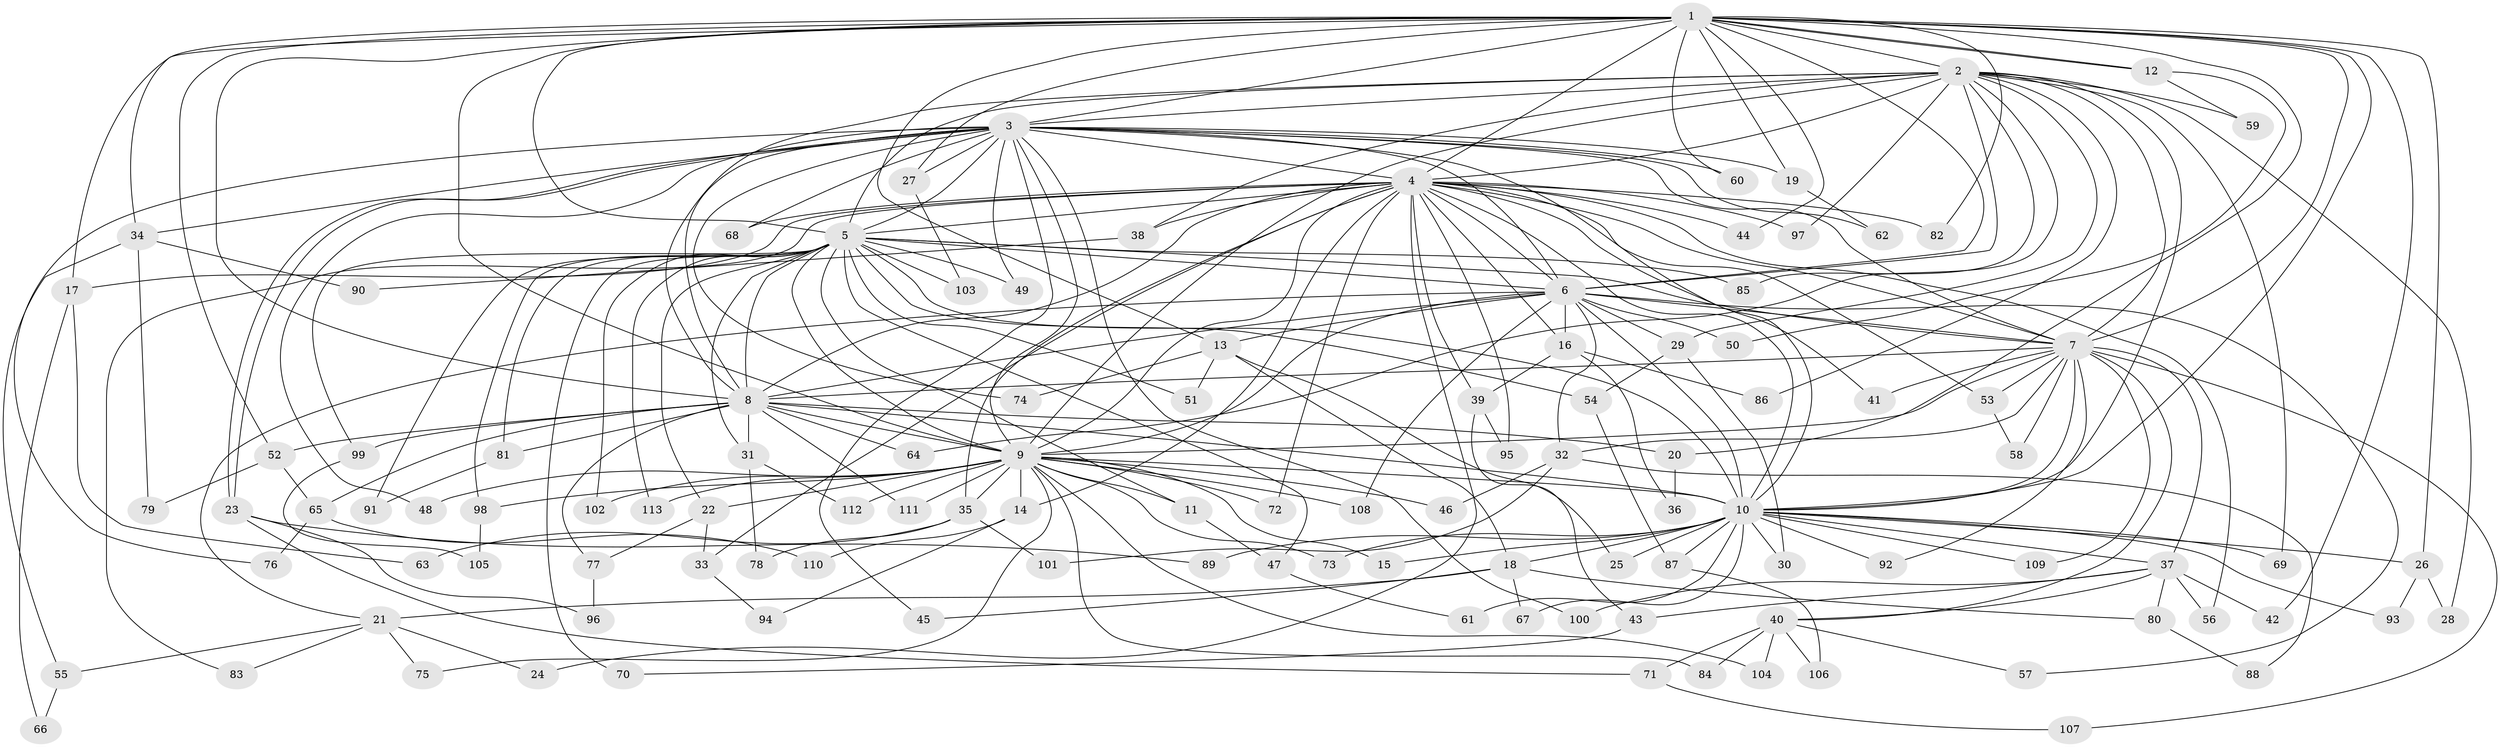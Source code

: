 // Generated by graph-tools (version 1.1) at 2025/14/03/09/25 04:14:00]
// undirected, 113 vertices, 251 edges
graph export_dot {
graph [start="1"]
  node [color=gray90,style=filled];
  1;
  2;
  3;
  4;
  5;
  6;
  7;
  8;
  9;
  10;
  11;
  12;
  13;
  14;
  15;
  16;
  17;
  18;
  19;
  20;
  21;
  22;
  23;
  24;
  25;
  26;
  27;
  28;
  29;
  30;
  31;
  32;
  33;
  34;
  35;
  36;
  37;
  38;
  39;
  40;
  41;
  42;
  43;
  44;
  45;
  46;
  47;
  48;
  49;
  50;
  51;
  52;
  53;
  54;
  55;
  56;
  57;
  58;
  59;
  60;
  61;
  62;
  63;
  64;
  65;
  66;
  67;
  68;
  69;
  70;
  71;
  72;
  73;
  74;
  75;
  76;
  77;
  78;
  79;
  80;
  81;
  82;
  83;
  84;
  85;
  86;
  87;
  88;
  89;
  90;
  91;
  92;
  93;
  94;
  95;
  96;
  97;
  98;
  99;
  100;
  101;
  102;
  103;
  104;
  105;
  106;
  107;
  108;
  109;
  110;
  111;
  112;
  113;
  1 -- 2;
  1 -- 3;
  1 -- 4;
  1 -- 5;
  1 -- 6;
  1 -- 7;
  1 -- 8;
  1 -- 9;
  1 -- 10;
  1 -- 12;
  1 -- 12;
  1 -- 13;
  1 -- 17;
  1 -- 19;
  1 -- 20;
  1 -- 26;
  1 -- 27;
  1 -- 34;
  1 -- 42;
  1 -- 44;
  1 -- 52;
  1 -- 60;
  1 -- 82;
  2 -- 3;
  2 -- 4;
  2 -- 5;
  2 -- 6;
  2 -- 7;
  2 -- 8;
  2 -- 9;
  2 -- 10;
  2 -- 28;
  2 -- 29;
  2 -- 38;
  2 -- 59;
  2 -- 64;
  2 -- 69;
  2 -- 85;
  2 -- 86;
  2 -- 97;
  3 -- 4;
  3 -- 5;
  3 -- 6;
  3 -- 7;
  3 -- 8;
  3 -- 9;
  3 -- 10;
  3 -- 19;
  3 -- 23;
  3 -- 23;
  3 -- 27;
  3 -- 34;
  3 -- 45;
  3 -- 48;
  3 -- 49;
  3 -- 60;
  3 -- 62;
  3 -- 68;
  3 -- 74;
  3 -- 76;
  3 -- 100;
  4 -- 5;
  4 -- 6;
  4 -- 7;
  4 -- 8;
  4 -- 9;
  4 -- 10;
  4 -- 14;
  4 -- 16;
  4 -- 17;
  4 -- 24;
  4 -- 33;
  4 -- 35;
  4 -- 38;
  4 -- 39;
  4 -- 41;
  4 -- 44;
  4 -- 53;
  4 -- 56;
  4 -- 68;
  4 -- 72;
  4 -- 82;
  4 -- 83;
  4 -- 95;
  4 -- 97;
  5 -- 6;
  5 -- 7;
  5 -- 8;
  5 -- 9;
  5 -- 10;
  5 -- 11;
  5 -- 22;
  5 -- 31;
  5 -- 47;
  5 -- 49;
  5 -- 51;
  5 -- 54;
  5 -- 70;
  5 -- 81;
  5 -- 85;
  5 -- 91;
  5 -- 98;
  5 -- 99;
  5 -- 102;
  5 -- 103;
  5 -- 113;
  6 -- 7;
  6 -- 8;
  6 -- 9;
  6 -- 10;
  6 -- 13;
  6 -- 16;
  6 -- 21;
  6 -- 29;
  6 -- 32;
  6 -- 50;
  6 -- 57;
  6 -- 108;
  7 -- 8;
  7 -- 9;
  7 -- 10;
  7 -- 32;
  7 -- 37;
  7 -- 40;
  7 -- 41;
  7 -- 53;
  7 -- 58;
  7 -- 92;
  7 -- 107;
  7 -- 109;
  8 -- 9;
  8 -- 10;
  8 -- 20;
  8 -- 31;
  8 -- 52;
  8 -- 64;
  8 -- 65;
  8 -- 77;
  8 -- 81;
  8 -- 99;
  8 -- 111;
  9 -- 10;
  9 -- 11;
  9 -- 14;
  9 -- 15;
  9 -- 22;
  9 -- 35;
  9 -- 46;
  9 -- 48;
  9 -- 72;
  9 -- 73;
  9 -- 75;
  9 -- 84;
  9 -- 98;
  9 -- 102;
  9 -- 104;
  9 -- 108;
  9 -- 111;
  9 -- 112;
  9 -- 113;
  10 -- 15;
  10 -- 18;
  10 -- 25;
  10 -- 26;
  10 -- 30;
  10 -- 37;
  10 -- 61;
  10 -- 67;
  10 -- 69;
  10 -- 73;
  10 -- 87;
  10 -- 89;
  10 -- 92;
  10 -- 93;
  10 -- 109;
  11 -- 47;
  12 -- 50;
  12 -- 59;
  13 -- 18;
  13 -- 25;
  13 -- 51;
  13 -- 74;
  14 -- 94;
  14 -- 110;
  16 -- 36;
  16 -- 39;
  16 -- 86;
  17 -- 63;
  17 -- 66;
  18 -- 21;
  18 -- 45;
  18 -- 67;
  18 -- 80;
  19 -- 62;
  20 -- 36;
  21 -- 24;
  21 -- 55;
  21 -- 75;
  21 -- 83;
  22 -- 33;
  22 -- 77;
  23 -- 71;
  23 -- 89;
  23 -- 96;
  26 -- 28;
  26 -- 93;
  27 -- 103;
  29 -- 30;
  29 -- 54;
  31 -- 78;
  31 -- 112;
  32 -- 46;
  32 -- 88;
  32 -- 101;
  33 -- 94;
  34 -- 55;
  34 -- 79;
  34 -- 90;
  35 -- 63;
  35 -- 78;
  35 -- 101;
  37 -- 40;
  37 -- 42;
  37 -- 43;
  37 -- 56;
  37 -- 80;
  37 -- 100;
  38 -- 90;
  39 -- 43;
  39 -- 95;
  40 -- 57;
  40 -- 71;
  40 -- 84;
  40 -- 104;
  40 -- 106;
  43 -- 70;
  47 -- 61;
  52 -- 65;
  52 -- 79;
  53 -- 58;
  54 -- 87;
  55 -- 66;
  65 -- 76;
  65 -- 110;
  71 -- 107;
  77 -- 96;
  80 -- 88;
  81 -- 91;
  87 -- 106;
  98 -- 105;
  99 -- 105;
}
